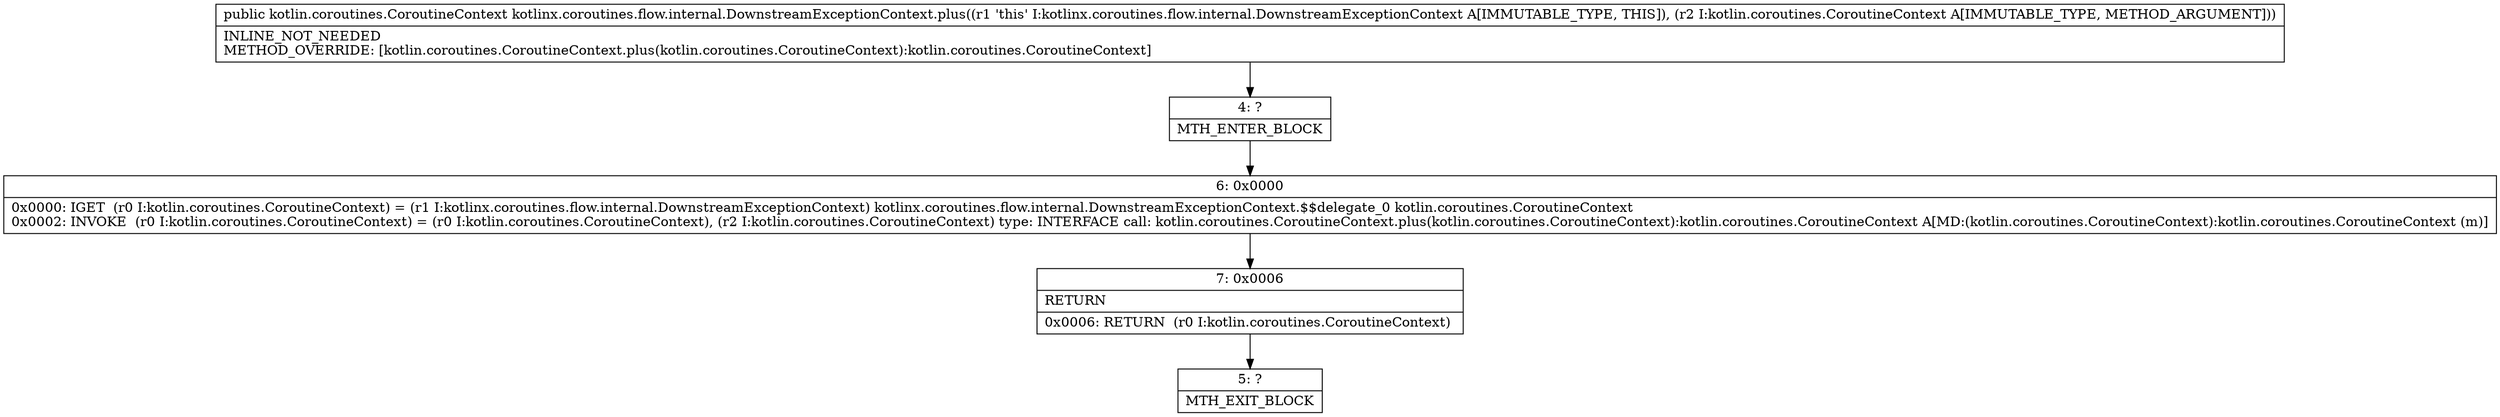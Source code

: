 digraph "CFG forkotlinx.coroutines.flow.internal.DownstreamExceptionContext.plus(Lkotlin\/coroutines\/CoroutineContext;)Lkotlin\/coroutines\/CoroutineContext;" {
Node_4 [shape=record,label="{4\:\ ?|MTH_ENTER_BLOCK\l}"];
Node_6 [shape=record,label="{6\:\ 0x0000|0x0000: IGET  (r0 I:kotlin.coroutines.CoroutineContext) = (r1 I:kotlinx.coroutines.flow.internal.DownstreamExceptionContext) kotlinx.coroutines.flow.internal.DownstreamExceptionContext.$$delegate_0 kotlin.coroutines.CoroutineContext \l0x0002: INVOKE  (r0 I:kotlin.coroutines.CoroutineContext) = (r0 I:kotlin.coroutines.CoroutineContext), (r2 I:kotlin.coroutines.CoroutineContext) type: INTERFACE call: kotlin.coroutines.CoroutineContext.plus(kotlin.coroutines.CoroutineContext):kotlin.coroutines.CoroutineContext A[MD:(kotlin.coroutines.CoroutineContext):kotlin.coroutines.CoroutineContext (m)]\l}"];
Node_7 [shape=record,label="{7\:\ 0x0006|RETURN\l|0x0006: RETURN  (r0 I:kotlin.coroutines.CoroutineContext) \l}"];
Node_5 [shape=record,label="{5\:\ ?|MTH_EXIT_BLOCK\l}"];
MethodNode[shape=record,label="{public kotlin.coroutines.CoroutineContext kotlinx.coroutines.flow.internal.DownstreamExceptionContext.plus((r1 'this' I:kotlinx.coroutines.flow.internal.DownstreamExceptionContext A[IMMUTABLE_TYPE, THIS]), (r2 I:kotlin.coroutines.CoroutineContext A[IMMUTABLE_TYPE, METHOD_ARGUMENT]))  | INLINE_NOT_NEEDED\lMETHOD_OVERRIDE: [kotlin.coroutines.CoroutineContext.plus(kotlin.coroutines.CoroutineContext):kotlin.coroutines.CoroutineContext]\l}"];
MethodNode -> Node_4;Node_4 -> Node_6;
Node_6 -> Node_7;
Node_7 -> Node_5;
}

